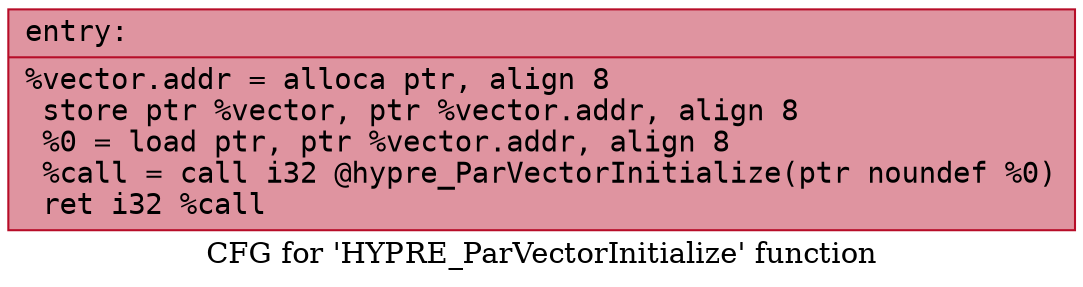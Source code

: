 digraph "CFG for 'HYPRE_ParVectorInitialize' function" {
	label="CFG for 'HYPRE_ParVectorInitialize' function";

	Node0x55a672e0f3a0 [shape=record,color="#b70d28ff", style=filled, fillcolor="#b70d2870" fontname="Courier",label="{entry:\l|  %vector.addr = alloca ptr, align 8\l  store ptr %vector, ptr %vector.addr, align 8\l  %0 = load ptr, ptr %vector.addr, align 8\l  %call = call i32 @hypre_ParVectorInitialize(ptr noundef %0)\l  ret i32 %call\l}"];
}
